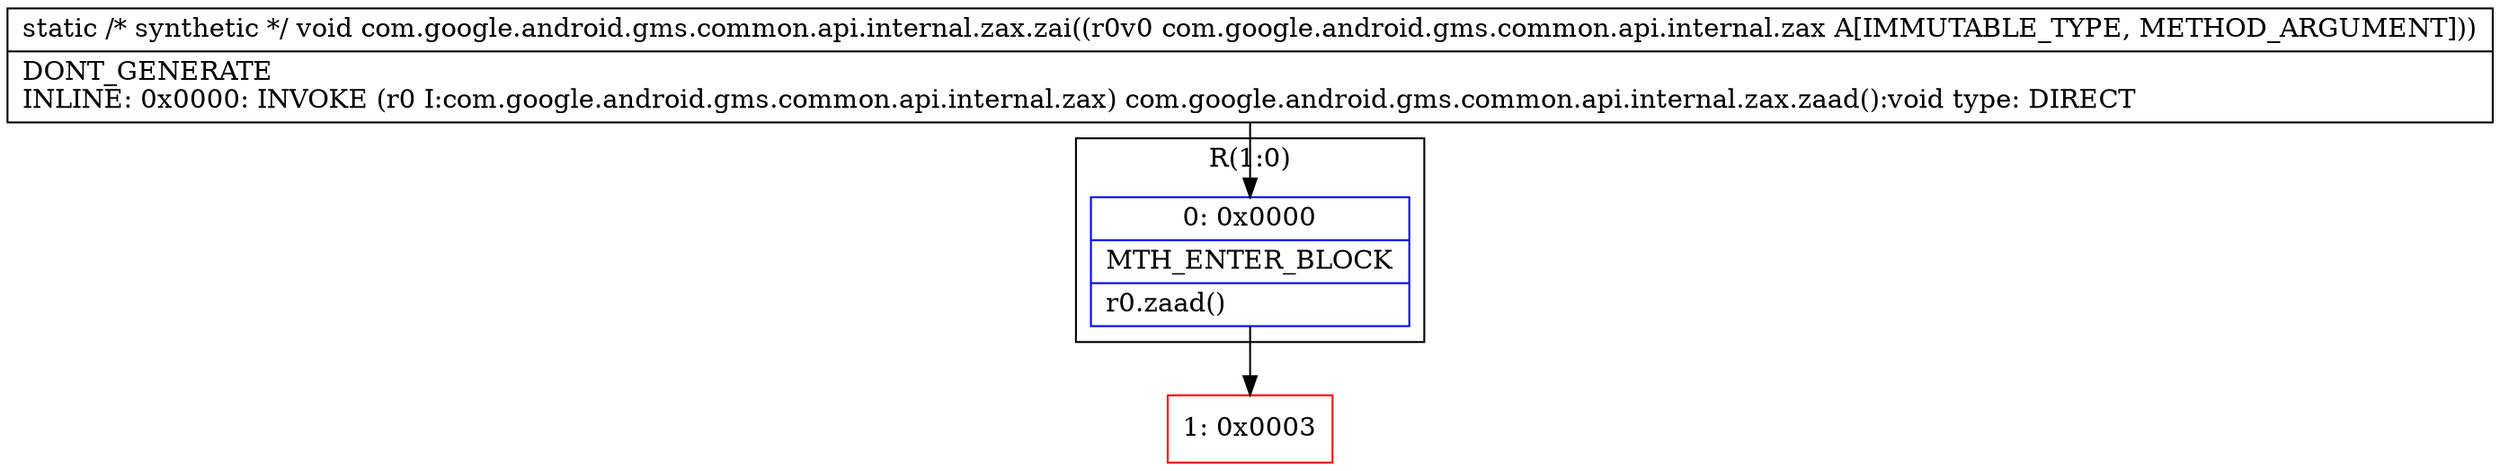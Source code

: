 digraph "CFG forcom.google.android.gms.common.api.internal.zax.zai(Lcom\/google\/android\/gms\/common\/api\/internal\/zax;)V" {
subgraph cluster_Region_174071036 {
label = "R(1:0)";
node [shape=record,color=blue];
Node_0 [shape=record,label="{0\:\ 0x0000|MTH_ENTER_BLOCK\l|r0.zaad()\l}"];
}
Node_1 [shape=record,color=red,label="{1\:\ 0x0003}"];
MethodNode[shape=record,label="{static \/* synthetic *\/ void com.google.android.gms.common.api.internal.zax.zai((r0v0 com.google.android.gms.common.api.internal.zax A[IMMUTABLE_TYPE, METHOD_ARGUMENT]))  | DONT_GENERATE\lINLINE: 0x0000: INVOKE  (r0 I:com.google.android.gms.common.api.internal.zax) com.google.android.gms.common.api.internal.zax.zaad():void type: DIRECT\l}"];
MethodNode -> Node_0;
Node_0 -> Node_1;
}

